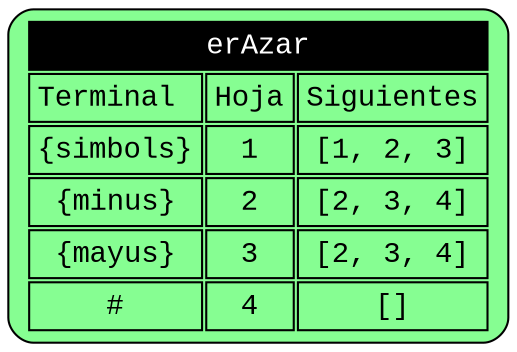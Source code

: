 digraph G{
graph [fontsize=30 labelloc="t" label="" splines=true overlap=false rankdir = "LR"];

"state5" [ style = "filled" penwidth = 1 fillcolor="#86FE92" fontname = "Courier New" shape = "Mrecord" label =
<<table border="0" cellborder="1" cellpadding="3" bgcolor="#86FE92">
<tr><td bgcolor="black" align="center" colspan="3"><font color="white">erAzar</font></td></tr>

<tr>
<td align="left">Terminal</td>
<td align="left">Hoja</td>
<td align="left">Siguientes</td>
</tr><tr><td>\{simbols\}</td>
<td>1</td>
<td>[1, 2, 3]</td></tr>
<tr><td>\{minus\}</td>
<td>2</td>
<td>[2, 3, 4]</td></tr>
<tr><td>\{mayus\}</td>
<td>3</td>
<td>[2, 3, 4]</td></tr>
<tr><td>#</td>
<td>4</td>
<td>[]</td></tr>
</table>>];}
